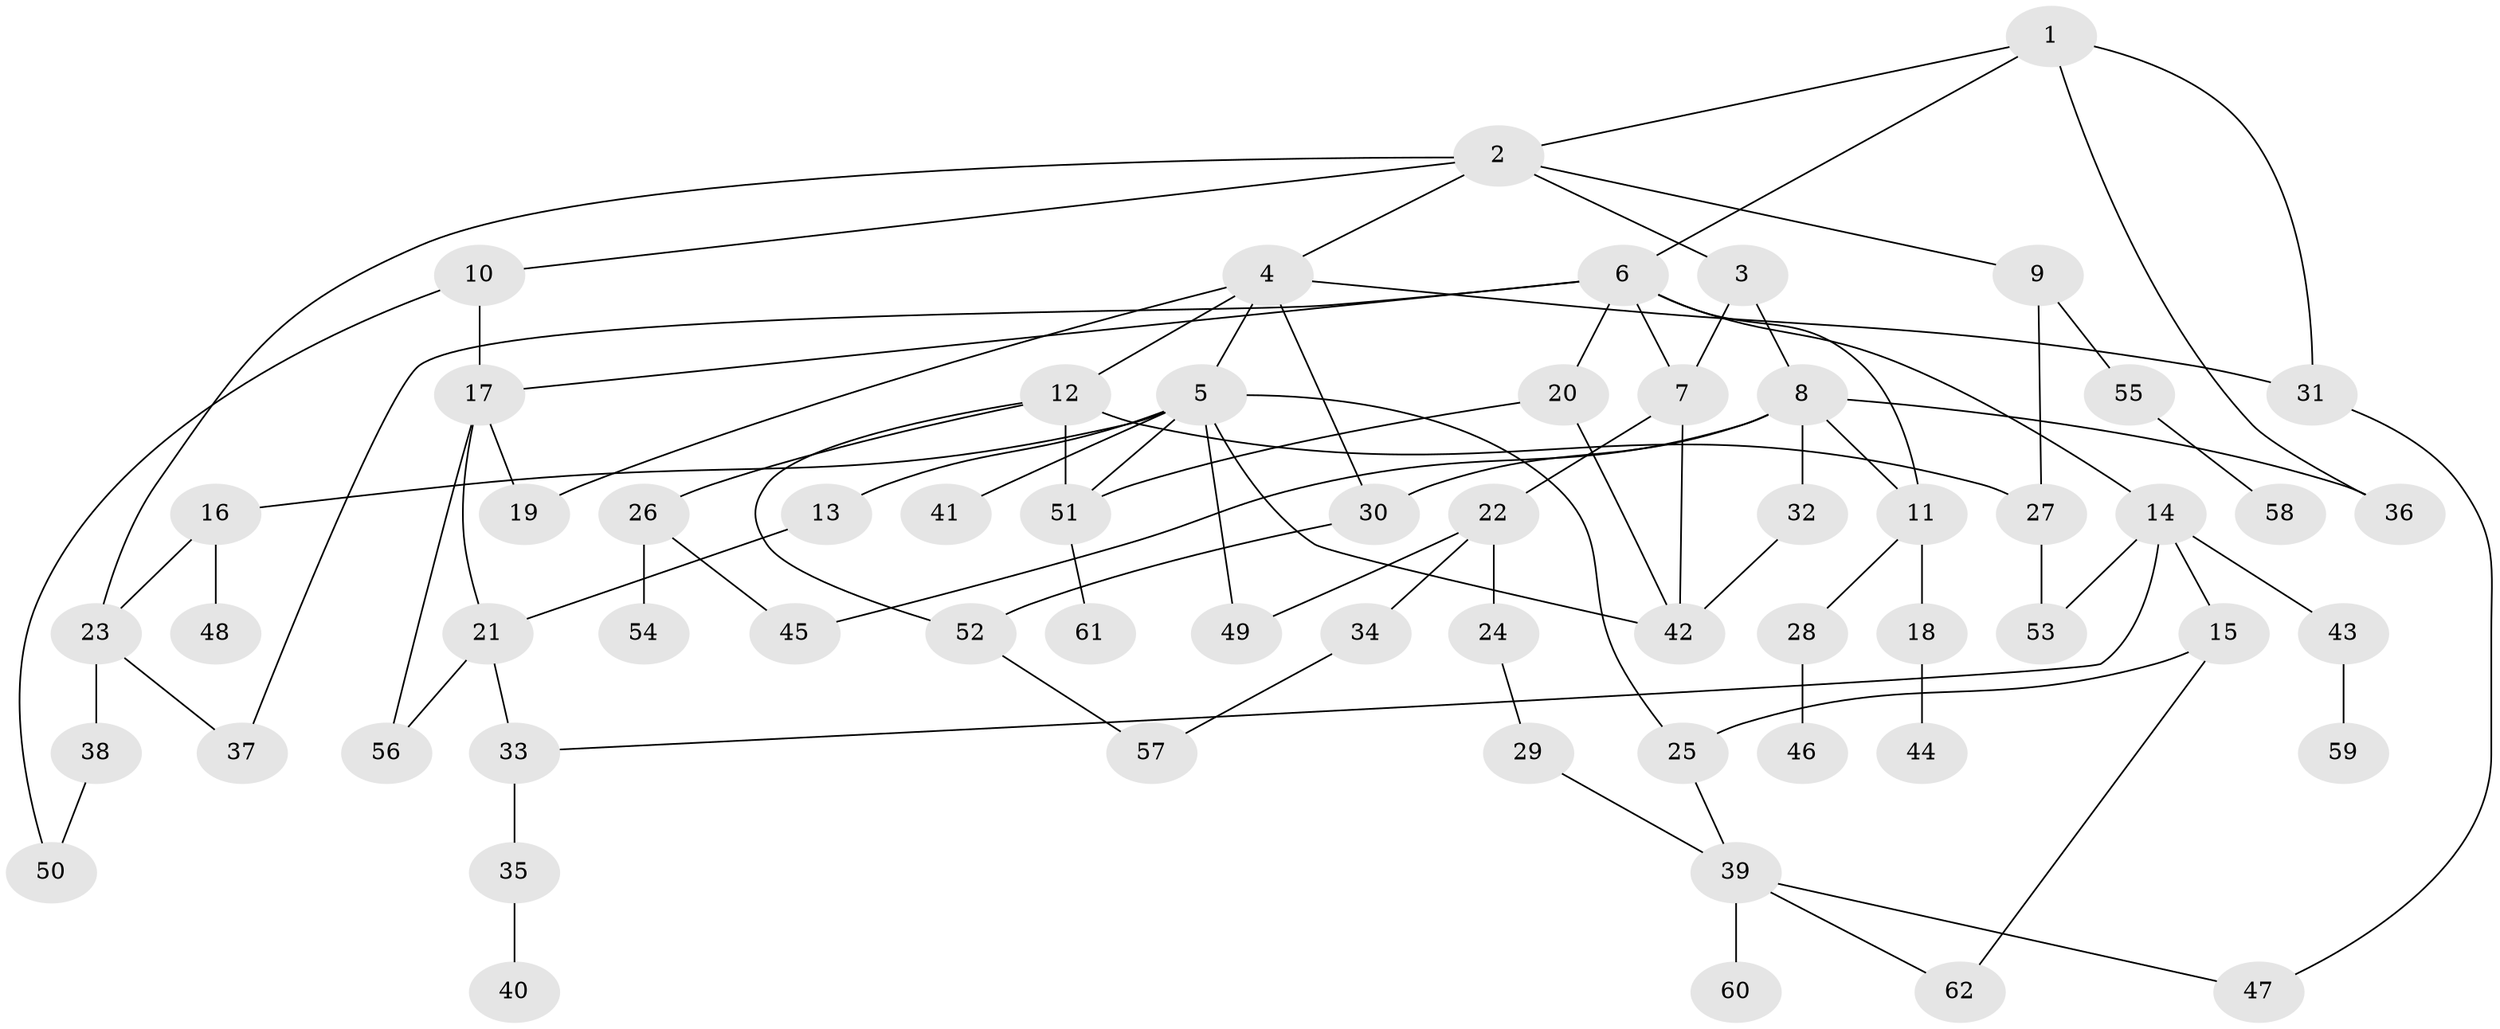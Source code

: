 // Generated by graph-tools (version 1.1) at 2025/34/03/09/25 02:34:11]
// undirected, 62 vertices, 89 edges
graph export_dot {
graph [start="1"]
  node [color=gray90,style=filled];
  1;
  2;
  3;
  4;
  5;
  6;
  7;
  8;
  9;
  10;
  11;
  12;
  13;
  14;
  15;
  16;
  17;
  18;
  19;
  20;
  21;
  22;
  23;
  24;
  25;
  26;
  27;
  28;
  29;
  30;
  31;
  32;
  33;
  34;
  35;
  36;
  37;
  38;
  39;
  40;
  41;
  42;
  43;
  44;
  45;
  46;
  47;
  48;
  49;
  50;
  51;
  52;
  53;
  54;
  55;
  56;
  57;
  58;
  59;
  60;
  61;
  62;
  1 -- 2;
  1 -- 6;
  1 -- 31;
  1 -- 36;
  2 -- 3;
  2 -- 4;
  2 -- 9;
  2 -- 10;
  2 -- 23;
  3 -- 8;
  3 -- 7;
  4 -- 5;
  4 -- 12;
  4 -- 19;
  4 -- 30;
  4 -- 31;
  5 -- 13;
  5 -- 16;
  5 -- 41;
  5 -- 49;
  5 -- 51;
  5 -- 42;
  5 -- 25;
  6 -- 7;
  6 -- 11;
  6 -- 14;
  6 -- 17;
  6 -- 20;
  6 -- 37;
  7 -- 22;
  7 -- 42;
  8 -- 32;
  8 -- 36;
  8 -- 45;
  8 -- 11;
  8 -- 30;
  9 -- 55;
  9 -- 27;
  10 -- 50;
  10 -- 17;
  11 -- 18;
  11 -- 28;
  12 -- 26;
  12 -- 27;
  12 -- 52;
  12 -- 51;
  13 -- 21;
  14 -- 15;
  14 -- 43;
  14 -- 33;
  14 -- 53;
  15 -- 25;
  15 -- 62;
  16 -- 48;
  16 -- 23;
  17 -- 56;
  17 -- 21;
  17 -- 19;
  18 -- 44;
  20 -- 51;
  20 -- 42;
  21 -- 33;
  21 -- 56;
  22 -- 24;
  22 -- 34;
  22 -- 49;
  23 -- 38;
  23 -- 37;
  24 -- 29;
  25 -- 39;
  26 -- 54;
  26 -- 45;
  27 -- 53;
  28 -- 46;
  29 -- 39;
  30 -- 52;
  31 -- 47;
  32 -- 42;
  33 -- 35;
  34 -- 57;
  35 -- 40;
  38 -- 50;
  39 -- 47;
  39 -- 60;
  39 -- 62;
  43 -- 59;
  51 -- 61;
  52 -- 57;
  55 -- 58;
}
